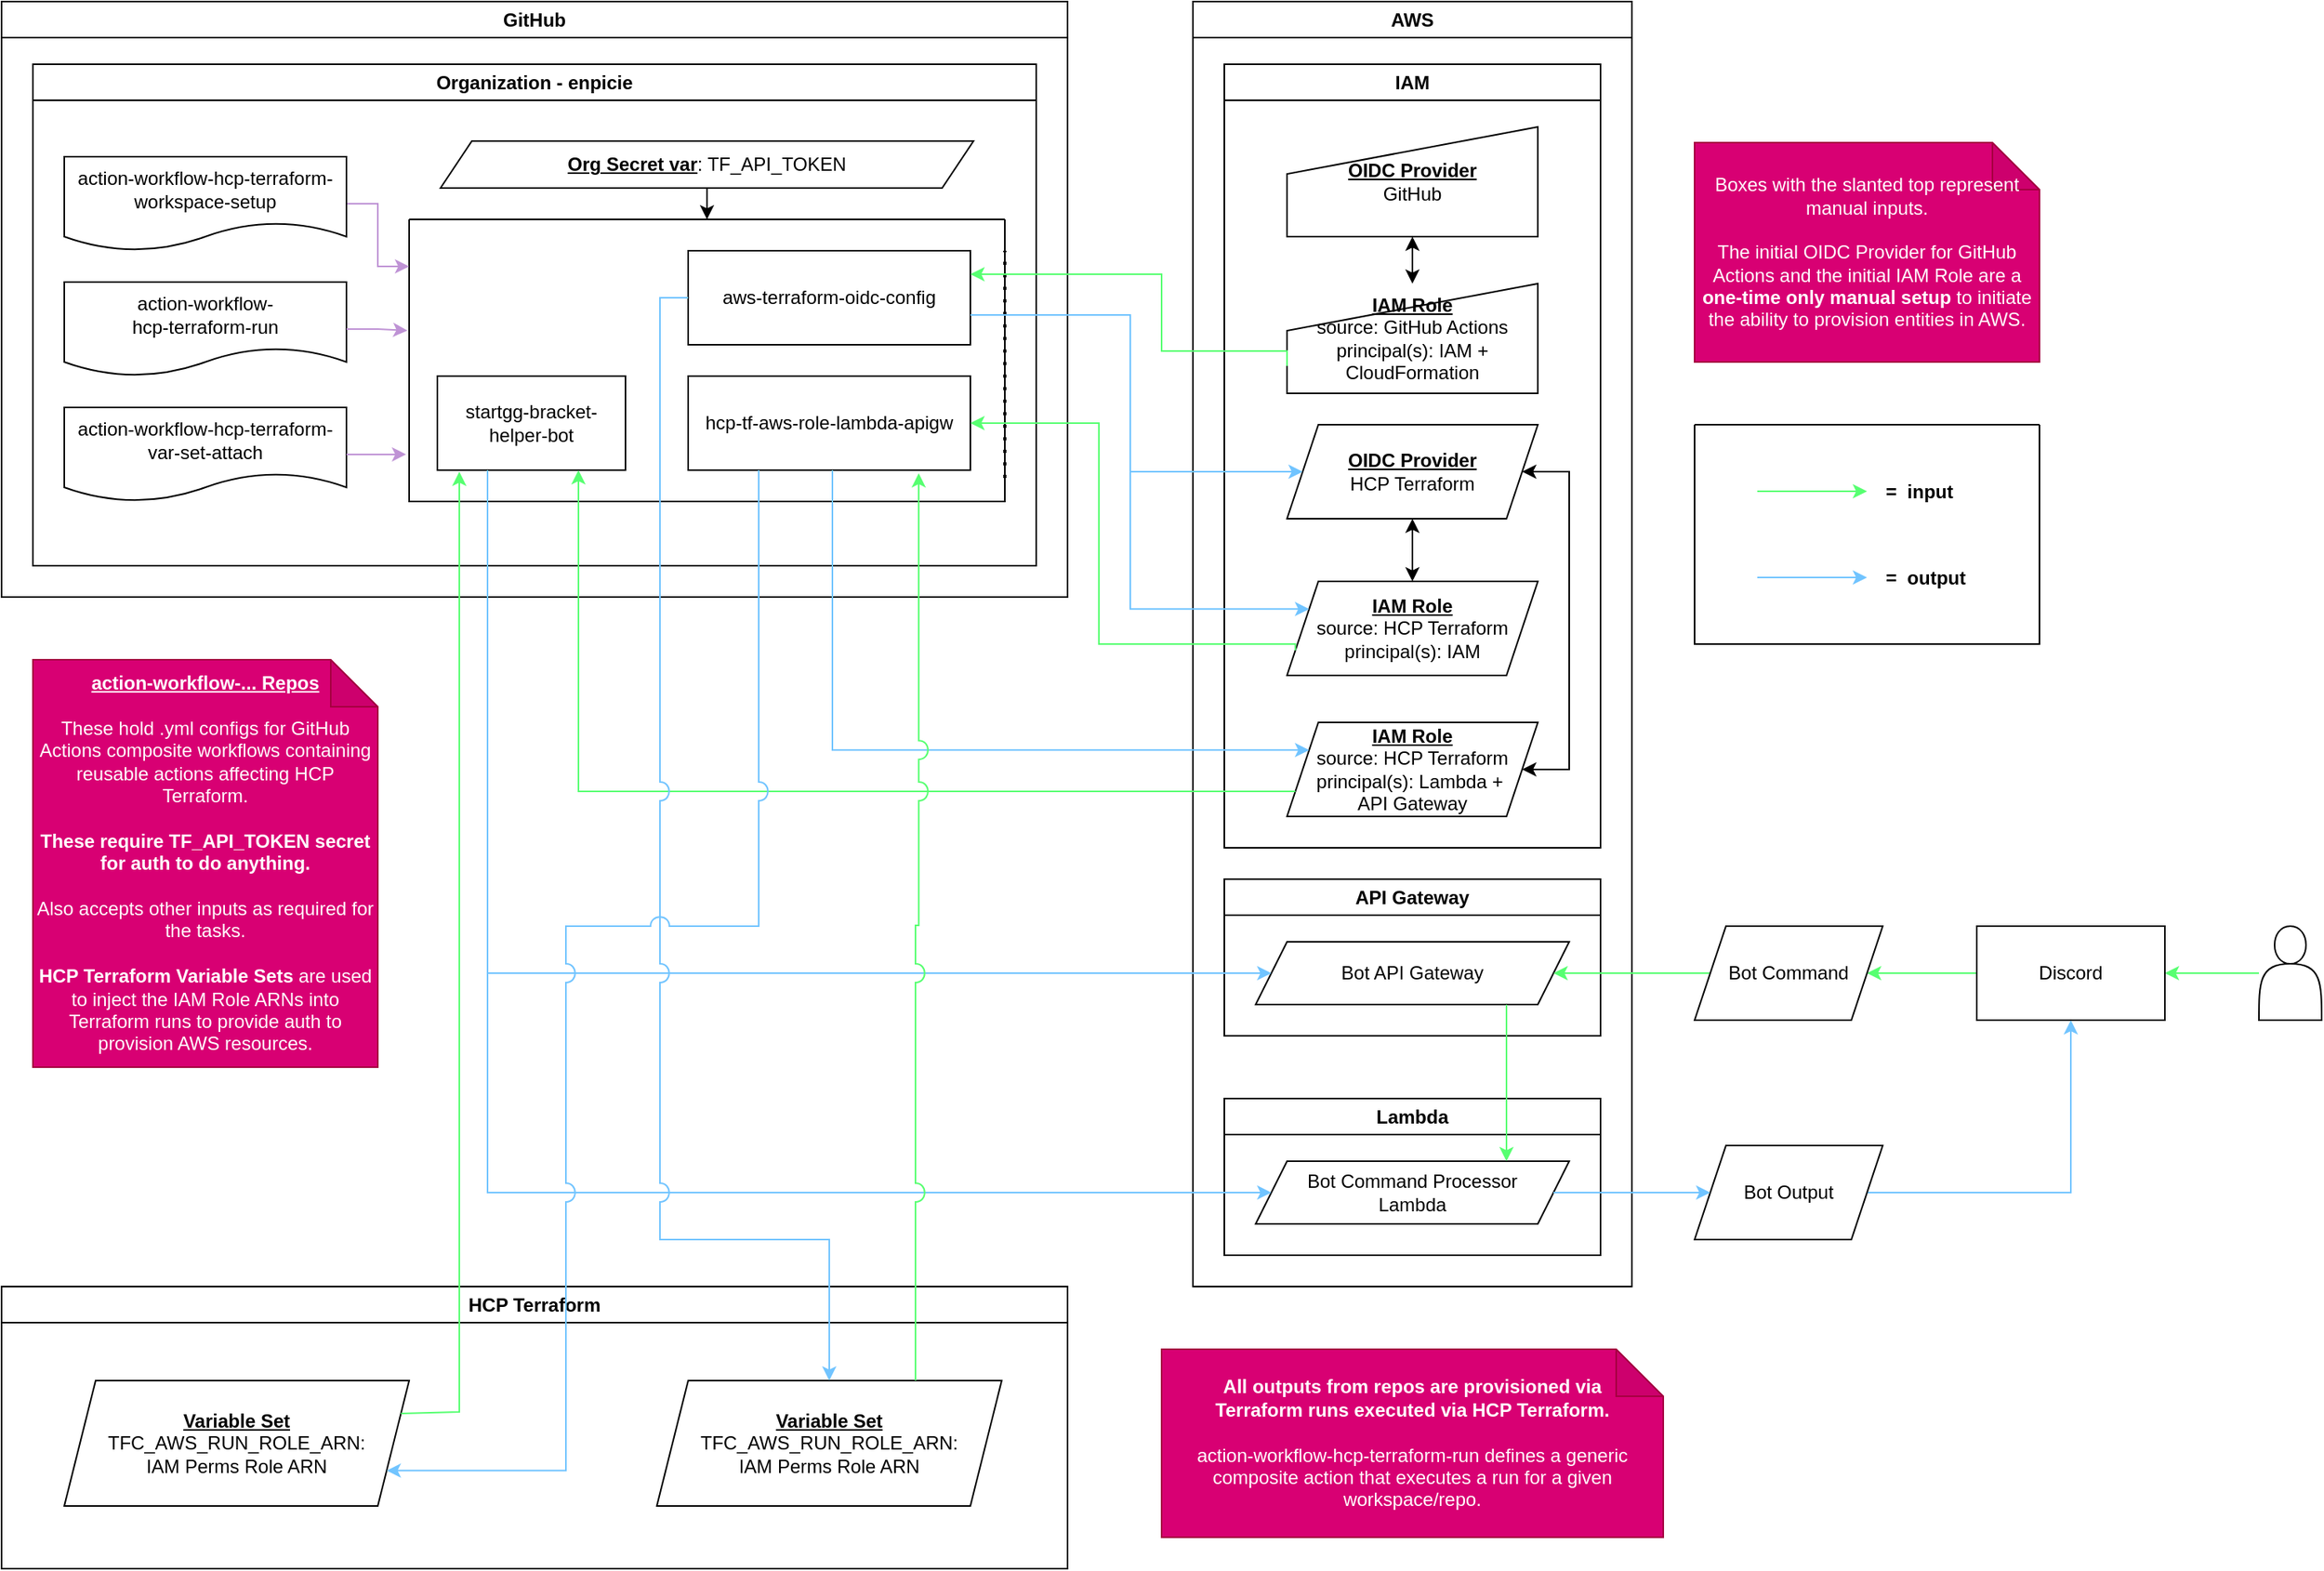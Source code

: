 <mxfile version="28.0.6">
  <diagram name="Page-1" id="npxZxfRq8kWruTcD__TE">
    <mxGraphModel dx="2875" dy="1219" grid="1" gridSize="10" guides="1" tooltips="1" connect="1" arrows="1" fold="1" page="1" pageScale="1" pageWidth="850" pageHeight="1100" math="0" shadow="0">
      <root>
        <mxCell id="0" />
        <mxCell id="1" parent="0" />
        <mxCell id="2eGCh9Ey4JNRqI4_Rhg4-6" value="GitHub" style="swimlane;whiteSpace=wrap;html=1;" vertex="1" parent="1">
          <mxGeometry x="-840" y="20" width="680" height="380" as="geometry" />
        </mxCell>
        <mxCell id="2eGCh9Ey4JNRqI4_Rhg4-7" value="Organization - enpicie" style="swimlane;whiteSpace=wrap;html=1;" vertex="1" parent="2eGCh9Ey4JNRqI4_Rhg4-6">
          <mxGeometry x="20" y="40" width="640" height="320" as="geometry" />
        </mxCell>
        <mxCell id="2eGCh9Ey4JNRqI4_Rhg4-11" style="edgeStyle=orthogonalEdgeStyle;rounded=0;orthogonalLoop=1;jettySize=auto;html=1;entryX=0.5;entryY=0;entryDx=0;entryDy=0;" edge="1" parent="2eGCh9Ey4JNRqI4_Rhg4-7" source="2eGCh9Ey4JNRqI4_Rhg4-9" target="2eGCh9Ey4JNRqI4_Rhg4-10">
          <mxGeometry relative="1" as="geometry" />
        </mxCell>
        <mxCell id="2eGCh9Ey4JNRqI4_Rhg4-9" value="&lt;div&gt;&lt;span style=&quot;background-color: transparent; color: light-dark(rgb(0, 0, 0), rgb(255, 255, 255));&quot;&gt;&lt;u style=&quot;font-weight: bold;&quot;&gt;Org Secret var&lt;/u&gt;: TF_API_TOKEN&lt;/span&gt;&lt;/div&gt;" style="shape=parallelogram;perimeter=parallelogramPerimeter;whiteSpace=wrap;html=1;fixedSize=1;" vertex="1" parent="2eGCh9Ey4JNRqI4_Rhg4-7">
          <mxGeometry x="260" y="49" width="340" height="30" as="geometry" />
        </mxCell>
        <mxCell id="2eGCh9Ey4JNRqI4_Rhg4-10" value="" style="swimlane;startSize=0;" vertex="1" parent="2eGCh9Ey4JNRqI4_Rhg4-7">
          <mxGeometry x="240" y="99" width="380" height="180" as="geometry" />
        </mxCell>
        <mxCell id="2eGCh9Ey4JNRqI4_Rhg4-20" value="aws-terraform-oidc-config" style="rounded=0;whiteSpace=wrap;html=1;" vertex="1" parent="2eGCh9Ey4JNRqI4_Rhg4-10">
          <mxGeometry x="178" y="20" width="180" height="60" as="geometry" />
        </mxCell>
        <mxCell id="2eGCh9Ey4JNRqI4_Rhg4-37" value="hcp-tf-aws-role-lambda-apigw" style="rounded=0;whiteSpace=wrap;html=1;" vertex="1" parent="2eGCh9Ey4JNRqI4_Rhg4-10">
          <mxGeometry x="178" y="100" width="180" height="60" as="geometry" />
        </mxCell>
        <mxCell id="2eGCh9Ey4JNRqI4_Rhg4-45" value="startgg-bracket-helper-bot" style="rounded=0;whiteSpace=wrap;html=1;" vertex="1" parent="2eGCh9Ey4JNRqI4_Rhg4-10">
          <mxGeometry x="18" y="100" width="120" height="60" as="geometry" />
        </mxCell>
        <mxCell id="2eGCh9Ey4JNRqI4_Rhg4-47" value="" style="endArrow=none;dashed=1;html=1;dashPattern=1 3;strokeWidth=2;rounded=0;" edge="1" parent="2eGCh9Ey4JNRqI4_Rhg4-10">
          <mxGeometry width="50" height="50" relative="1" as="geometry">
            <mxPoint x="380" y="165" as="sourcePoint" />
            <mxPoint x="380" y="20" as="targetPoint" />
          </mxGeometry>
        </mxCell>
        <mxCell id="2eGCh9Ey4JNRqI4_Rhg4-62" style="edgeStyle=orthogonalEdgeStyle;rounded=0;orthogonalLoop=1;jettySize=auto;html=1;strokeColor=#BF93D5;" edge="1" parent="2eGCh9Ey4JNRqI4_Rhg4-7" source="2eGCh9Ey4JNRqI4_Rhg4-59">
          <mxGeometry relative="1" as="geometry">
            <mxPoint x="240" y="129" as="targetPoint" />
            <Array as="points">
              <mxPoint x="220" y="89" />
              <mxPoint x="220" y="129" />
              <mxPoint x="240" y="129" />
            </Array>
          </mxGeometry>
        </mxCell>
        <mxCell id="2eGCh9Ey4JNRqI4_Rhg4-59" value="action-workflow-hcp-terraform-workspace-setup" style="shape=document;whiteSpace=wrap;html=1;boundedLbl=1;" vertex="1" parent="2eGCh9Ey4JNRqI4_Rhg4-7">
          <mxGeometry x="20" y="59" width="180" height="60" as="geometry" />
        </mxCell>
        <mxCell id="2eGCh9Ey4JNRqI4_Rhg4-60" value="action-workflow-&lt;div&gt;hcp-terraform-run&lt;/div&gt;" style="shape=document;whiteSpace=wrap;html=1;boundedLbl=1;" vertex="1" parent="2eGCh9Ey4JNRqI4_Rhg4-7">
          <mxGeometry x="20" y="139" width="180" height="60" as="geometry" />
        </mxCell>
        <mxCell id="2eGCh9Ey4JNRqI4_Rhg4-61" value="action-workflow-hcp-terraform-var-set-attach" style="shape=document;whiteSpace=wrap;html=1;boundedLbl=1;" vertex="1" parent="2eGCh9Ey4JNRqI4_Rhg4-7">
          <mxGeometry x="20" y="219" width="180" height="60" as="geometry" />
        </mxCell>
        <mxCell id="2eGCh9Ey4JNRqI4_Rhg4-64" style="edgeStyle=orthogonalEdgeStyle;rounded=0;orthogonalLoop=1;jettySize=auto;html=1;entryX=-0.003;entryY=0.394;entryDx=0;entryDy=0;entryPerimeter=0;strokeColor=#BF93D5;" edge="1" parent="2eGCh9Ey4JNRqI4_Rhg4-7" source="2eGCh9Ey4JNRqI4_Rhg4-60" target="2eGCh9Ey4JNRqI4_Rhg4-10">
          <mxGeometry relative="1" as="geometry" />
        </mxCell>
        <mxCell id="2eGCh9Ey4JNRqI4_Rhg4-65" style="edgeStyle=orthogonalEdgeStyle;rounded=0;orthogonalLoop=1;jettySize=auto;html=1;entryX=-0.005;entryY=0.833;entryDx=0;entryDy=0;entryPerimeter=0;strokeColor=#BF93D5;" edge="1" parent="2eGCh9Ey4JNRqI4_Rhg4-7" source="2eGCh9Ey4JNRqI4_Rhg4-61" target="2eGCh9Ey4JNRqI4_Rhg4-10">
          <mxGeometry relative="1" as="geometry" />
        </mxCell>
        <mxCell id="2eGCh9Ey4JNRqI4_Rhg4-14" value="AWS" style="swimlane;whiteSpace=wrap;html=1;" vertex="1" parent="1">
          <mxGeometry x="-80" y="20" width="280" height="820" as="geometry" />
        </mxCell>
        <mxCell id="2eGCh9Ey4JNRqI4_Rhg4-15" value="IAM" style="swimlane;whiteSpace=wrap;html=1;" vertex="1" parent="2eGCh9Ey4JNRqI4_Rhg4-14">
          <mxGeometry x="20" y="40" width="240" height="500" as="geometry" />
        </mxCell>
        <mxCell id="2eGCh9Ey4JNRqI4_Rhg4-17" value="&lt;div&gt;&lt;b&gt;&lt;u&gt;OIDC Provider&lt;/u&gt;&lt;/b&gt;&lt;/div&gt;&lt;div&gt;GitHub&lt;/div&gt;" style="shape=manualInput;whiteSpace=wrap;html=1;" vertex="1" parent="2eGCh9Ey4JNRqI4_Rhg4-15">
          <mxGeometry x="40" y="40" width="160" height="70" as="geometry" />
        </mxCell>
        <mxCell id="2eGCh9Ey4JNRqI4_Rhg4-18" value="&lt;div&gt;&lt;b&gt;&lt;u&gt;IAM Role&lt;/u&gt;&lt;/b&gt;&lt;/div&gt;source: GitHub Actions&lt;div&gt;principal(s): IAM + CloudFormation&lt;/div&gt;" style="shape=manualInput;whiteSpace=wrap;html=1;" vertex="1" parent="2eGCh9Ey4JNRqI4_Rhg4-15">
          <mxGeometry x="40" y="140" width="160" height="70" as="geometry" />
        </mxCell>
        <mxCell id="2eGCh9Ey4JNRqI4_Rhg4-22" value="&lt;b&gt;&lt;u&gt;OIDC Provider&lt;/u&gt;&lt;/b&gt;&lt;div&gt;HCP Terraform&lt;/div&gt;" style="shape=parallelogram;perimeter=parallelogramPerimeter;whiteSpace=wrap;html=1;fixedSize=1;" vertex="1" parent="2eGCh9Ey4JNRqI4_Rhg4-15">
          <mxGeometry x="40" y="230" width="160" height="60" as="geometry" />
        </mxCell>
        <mxCell id="2eGCh9Ey4JNRqI4_Rhg4-26" value="&lt;b&gt;&lt;u&gt;IAM Role&lt;/u&gt;&lt;/b&gt;&lt;div&gt;source: HCP Terraform&lt;/div&gt;&lt;div&gt;principal(s): IAM&lt;/div&gt;" style="shape=parallelogram;perimeter=parallelogramPerimeter;whiteSpace=wrap;html=1;fixedSize=1;" vertex="1" parent="2eGCh9Ey4JNRqI4_Rhg4-15">
          <mxGeometry x="40" y="330" width="160" height="60" as="geometry" />
        </mxCell>
        <mxCell id="2eGCh9Ey4JNRqI4_Rhg4-27" value="" style="endArrow=classic;startArrow=classic;html=1;rounded=0;entryX=0.5;entryY=1;entryDx=0;entryDy=0;exitX=0.5;exitY=0;exitDx=0;exitDy=0;" edge="1" parent="2eGCh9Ey4JNRqI4_Rhg4-15" source="2eGCh9Ey4JNRqI4_Rhg4-26" target="2eGCh9Ey4JNRqI4_Rhg4-22">
          <mxGeometry width="50" height="50" relative="1" as="geometry">
            <mxPoint x="220" y="313" as="sourcePoint" />
            <mxPoint x="220" y="270" as="targetPoint" />
          </mxGeometry>
        </mxCell>
        <mxCell id="2eGCh9Ey4JNRqI4_Rhg4-33" value="" style="endArrow=classic;startArrow=classic;html=1;rounded=0;entryX=0.5;entryY=1;entryDx=0;entryDy=0;exitX=0.5;exitY=0;exitDx=0;exitDy=0;" edge="1" parent="2eGCh9Ey4JNRqI4_Rhg4-15" source="2eGCh9Ey4JNRqI4_Rhg4-18" target="2eGCh9Ey4JNRqI4_Rhg4-17">
          <mxGeometry width="50" height="50" relative="1" as="geometry">
            <mxPoint x="270" y="120" as="sourcePoint" />
            <mxPoint x="160" y="300" as="targetPoint" />
          </mxGeometry>
        </mxCell>
        <mxCell id="2eGCh9Ey4JNRqI4_Rhg4-42" style="edgeStyle=orthogonalEdgeStyle;rounded=0;orthogonalLoop=1;jettySize=auto;html=1;entryX=1;entryY=0.5;entryDx=0;entryDy=0;exitX=1;exitY=0.5;exitDx=0;exitDy=0;startArrow=classic;startFill=1;" edge="1" parent="2eGCh9Ey4JNRqI4_Rhg4-15" source="2eGCh9Ey4JNRqI4_Rhg4-41" target="2eGCh9Ey4JNRqI4_Rhg4-22">
          <mxGeometry relative="1" as="geometry">
            <Array as="points">
              <mxPoint x="220" y="450" />
              <mxPoint x="220" y="260" />
            </Array>
          </mxGeometry>
        </mxCell>
        <mxCell id="2eGCh9Ey4JNRqI4_Rhg4-41" value="&lt;b&gt;&lt;u&gt;IAM Role&lt;/u&gt;&lt;/b&gt;&lt;div&gt;source: HCP Terraform&lt;/div&gt;&lt;div&gt;principal(s): Lambda +&amp;nbsp;&lt;/div&gt;&lt;div&gt;API Gateway&lt;/div&gt;" style="shape=parallelogram;perimeter=parallelogramPerimeter;whiteSpace=wrap;html=1;fixedSize=1;" vertex="1" parent="2eGCh9Ey4JNRqI4_Rhg4-15">
          <mxGeometry x="40" y="420" width="160" height="60" as="geometry" />
        </mxCell>
        <mxCell id="2eGCh9Ey4JNRqI4_Rhg4-49" value="API Gateway" style="swimlane;whiteSpace=wrap;html=1;" vertex="1" parent="2eGCh9Ey4JNRqI4_Rhg4-14">
          <mxGeometry x="20" y="560" width="240" height="100" as="geometry" />
        </mxCell>
        <mxCell id="2eGCh9Ey4JNRqI4_Rhg4-52" value="Bot API Gateway" style="shape=parallelogram;perimeter=parallelogramPerimeter;whiteSpace=wrap;html=1;fixedSize=1;" vertex="1" parent="2eGCh9Ey4JNRqI4_Rhg4-49">
          <mxGeometry x="20" y="40" width="200" height="40" as="geometry" />
        </mxCell>
        <mxCell id="2eGCh9Ey4JNRqI4_Rhg4-50" value="Lambda" style="swimlane;whiteSpace=wrap;html=1;" vertex="1" parent="2eGCh9Ey4JNRqI4_Rhg4-14">
          <mxGeometry x="20" y="700" width="240" height="100" as="geometry" />
        </mxCell>
        <mxCell id="2eGCh9Ey4JNRqI4_Rhg4-53" value="Bot Command Processor&lt;div&gt;Lambda&lt;/div&gt;" style="shape=parallelogram;perimeter=parallelogramPerimeter;whiteSpace=wrap;html=1;fixedSize=1;" vertex="1" parent="2eGCh9Ey4JNRqI4_Rhg4-50">
          <mxGeometry x="20" y="40" width="200" height="40" as="geometry" />
        </mxCell>
        <mxCell id="2eGCh9Ey4JNRqI4_Rhg4-58" style="edgeStyle=orthogonalEdgeStyle;rounded=0;orthogonalLoop=1;jettySize=auto;html=1;strokeColor=#57FF71;" edge="1" parent="2eGCh9Ey4JNRqI4_Rhg4-14" source="2eGCh9Ey4JNRqI4_Rhg4-52">
          <mxGeometry relative="1" as="geometry">
            <mxPoint x="200" y="740" as="targetPoint" />
            <Array as="points">
              <mxPoint x="200" y="740" />
            </Array>
          </mxGeometry>
        </mxCell>
        <mxCell id="2eGCh9Ey4JNRqI4_Rhg4-34" style="edgeStyle=orthogonalEdgeStyle;rounded=0;orthogonalLoop=1;jettySize=auto;html=1;exitX=0;exitY=0.75;exitDx=0;exitDy=0;entryX=1;entryY=0.25;entryDx=0;entryDy=0;fillColor=#60a917;strokeColor=#57FF71;" edge="1" parent="1" source="2eGCh9Ey4JNRqI4_Rhg4-18" target="2eGCh9Ey4JNRqI4_Rhg4-20">
          <mxGeometry relative="1" as="geometry">
            <Array as="points">
              <mxPoint x="-20" y="243" />
              <mxPoint x="-100" y="243" />
              <mxPoint x="-100" y="194" />
            </Array>
          </mxGeometry>
        </mxCell>
        <mxCell id="2eGCh9Ey4JNRqI4_Rhg4-38" style="edgeStyle=orthogonalEdgeStyle;rounded=0;orthogonalLoop=1;jettySize=auto;html=1;fillColor=#60a917;strokeColor=#57FF71;exitX=0;exitY=0.75;exitDx=0;exitDy=0;" edge="1" parent="1" source="2eGCh9Ey4JNRqI4_Rhg4-26">
          <mxGeometry relative="1" as="geometry">
            <mxPoint x="-222" y="289" as="targetPoint" />
            <Array as="points">
              <mxPoint x="-15" y="430" />
              <mxPoint x="-140" y="430" />
              <mxPoint x="-140" y="289" />
            </Array>
          </mxGeometry>
        </mxCell>
        <mxCell id="2eGCh9Ey4JNRqI4_Rhg4-39" style="edgeStyle=orthogonalEdgeStyle;rounded=0;orthogonalLoop=1;jettySize=auto;html=1;entryX=0;entryY=0.5;entryDx=0;entryDy=0;fillColor=#1ba1e2;strokeColor=#71C4FF;" edge="1" parent="1" source="2eGCh9Ey4JNRqI4_Rhg4-20" target="2eGCh9Ey4JNRqI4_Rhg4-22">
          <mxGeometry relative="1" as="geometry">
            <Array as="points">
              <mxPoint x="-120" y="220" />
              <mxPoint x="-120" y="320" />
            </Array>
          </mxGeometry>
        </mxCell>
        <mxCell id="2eGCh9Ey4JNRqI4_Rhg4-40" style="edgeStyle=orthogonalEdgeStyle;rounded=0;orthogonalLoop=1;jettySize=auto;html=1;entryX=0;entryY=0.25;entryDx=0;entryDy=0;fillColor=#1ba1e2;strokeColor=#71C4FF;" edge="1" parent="1" source="2eGCh9Ey4JNRqI4_Rhg4-20" target="2eGCh9Ey4JNRqI4_Rhg4-26">
          <mxGeometry relative="1" as="geometry">
            <Array as="points">
              <mxPoint x="-120" y="220" />
              <mxPoint x="-120" y="408" />
            </Array>
          </mxGeometry>
        </mxCell>
        <mxCell id="2eGCh9Ey4JNRqI4_Rhg4-44" style="edgeStyle=orthogonalEdgeStyle;rounded=0;orthogonalLoop=1;jettySize=auto;html=1;entryX=0;entryY=0.25;entryDx=0;entryDy=0;fillColor=#1ba1e2;strokeColor=#71C4FF;" edge="1" parent="1" source="2eGCh9Ey4JNRqI4_Rhg4-37" target="2eGCh9Ey4JNRqI4_Rhg4-41">
          <mxGeometry relative="1" as="geometry">
            <Array as="points">
              <mxPoint x="-310" y="498" />
            </Array>
          </mxGeometry>
        </mxCell>
        <mxCell id="2eGCh9Ey4JNRqI4_Rhg4-48" style="edgeStyle=orthogonalEdgeStyle;rounded=0;orthogonalLoop=1;jettySize=auto;html=1;exitX=0;exitY=0.75;exitDx=0;exitDy=0;entryX=0.75;entryY=1;entryDx=0;entryDy=0;strokeColor=#57FF71;" edge="1" parent="1" source="2eGCh9Ey4JNRqI4_Rhg4-41" target="2eGCh9Ey4JNRqI4_Rhg4-45">
          <mxGeometry relative="1" as="geometry" />
        </mxCell>
        <mxCell id="2eGCh9Ey4JNRqI4_Rhg4-55" style="edgeStyle=orthogonalEdgeStyle;rounded=0;orthogonalLoop=1;jettySize=auto;html=1;entryX=0;entryY=0.5;entryDx=0;entryDy=0;strokeColor=#71C4FF;" edge="1" parent="1" source="2eGCh9Ey4JNRqI4_Rhg4-45" target="2eGCh9Ey4JNRqI4_Rhg4-52">
          <mxGeometry relative="1" as="geometry">
            <Array as="points">
              <mxPoint x="-530" y="640" />
            </Array>
          </mxGeometry>
        </mxCell>
        <mxCell id="2eGCh9Ey4JNRqI4_Rhg4-56" style="edgeStyle=orthogonalEdgeStyle;rounded=0;orthogonalLoop=1;jettySize=auto;html=1;entryX=0;entryY=0.5;entryDx=0;entryDy=0;strokeColor=#71C4FF;" edge="1" parent="1" source="2eGCh9Ey4JNRqI4_Rhg4-45" target="2eGCh9Ey4JNRqI4_Rhg4-53">
          <mxGeometry relative="1" as="geometry">
            <Array as="points">
              <mxPoint x="-530" y="780" />
            </Array>
          </mxGeometry>
        </mxCell>
        <mxCell id="2eGCh9Ey4JNRqI4_Rhg4-68" style="edgeStyle=orthogonalEdgeStyle;rounded=0;orthogonalLoop=1;jettySize=auto;html=1;entryX=1;entryY=0.5;entryDx=0;entryDy=0;strokeColor=#57FF71;" edge="1" parent="1" source="2eGCh9Ey4JNRqI4_Rhg4-66" target="2eGCh9Ey4JNRqI4_Rhg4-67">
          <mxGeometry relative="1" as="geometry" />
        </mxCell>
        <mxCell id="2eGCh9Ey4JNRqI4_Rhg4-66" value="" style="shape=actor;whiteSpace=wrap;html=1;" vertex="1" parent="1">
          <mxGeometry x="600" y="610" width="40" height="60" as="geometry" />
        </mxCell>
        <mxCell id="2eGCh9Ey4JNRqI4_Rhg4-71" style="edgeStyle=orthogonalEdgeStyle;rounded=0;orthogonalLoop=1;jettySize=auto;html=1;strokeColor=#57FF71;" edge="1" parent="1" source="2eGCh9Ey4JNRqI4_Rhg4-67" target="2eGCh9Ey4JNRqI4_Rhg4-69">
          <mxGeometry relative="1" as="geometry" />
        </mxCell>
        <mxCell id="2eGCh9Ey4JNRqI4_Rhg4-67" value="Discord" style="rounded=0;whiteSpace=wrap;html=1;" vertex="1" parent="1">
          <mxGeometry x="420" y="610" width="120" height="60" as="geometry" />
        </mxCell>
        <mxCell id="2eGCh9Ey4JNRqI4_Rhg4-70" style="edgeStyle=orthogonalEdgeStyle;rounded=0;orthogonalLoop=1;jettySize=auto;html=1;entryX=1;entryY=0.5;entryDx=0;entryDy=0;strokeColor=#57FF71;" edge="1" parent="1" source="2eGCh9Ey4JNRqI4_Rhg4-69" target="2eGCh9Ey4JNRqI4_Rhg4-52">
          <mxGeometry relative="1" as="geometry" />
        </mxCell>
        <mxCell id="2eGCh9Ey4JNRqI4_Rhg4-69" value="Bot Command" style="shape=parallelogram;perimeter=parallelogramPerimeter;whiteSpace=wrap;html=1;fixedSize=1;" vertex="1" parent="1">
          <mxGeometry x="240" y="610" width="120" height="60" as="geometry" />
        </mxCell>
        <mxCell id="2eGCh9Ey4JNRqI4_Rhg4-74" style="edgeStyle=orthogonalEdgeStyle;rounded=0;orthogonalLoop=1;jettySize=auto;html=1;entryX=0.5;entryY=1;entryDx=0;entryDy=0;strokeColor=#71C4FF;" edge="1" parent="1" source="2eGCh9Ey4JNRqI4_Rhg4-72" target="2eGCh9Ey4JNRqI4_Rhg4-67">
          <mxGeometry relative="1" as="geometry" />
        </mxCell>
        <mxCell id="2eGCh9Ey4JNRqI4_Rhg4-72" value="Bot Output" style="shape=parallelogram;perimeter=parallelogramPerimeter;whiteSpace=wrap;html=1;fixedSize=1;" vertex="1" parent="1">
          <mxGeometry x="240" y="750" width="120" height="60" as="geometry" />
        </mxCell>
        <mxCell id="2eGCh9Ey4JNRqI4_Rhg4-73" style="edgeStyle=orthogonalEdgeStyle;rounded=0;orthogonalLoop=1;jettySize=auto;html=1;strokeColor=#71C4FF;" edge="1" parent="1" source="2eGCh9Ey4JNRqI4_Rhg4-53" target="2eGCh9Ey4JNRqI4_Rhg4-72">
          <mxGeometry relative="1" as="geometry" />
        </mxCell>
        <mxCell id="2eGCh9Ey4JNRqI4_Rhg4-75" value="&lt;b&gt;&lt;u&gt;action-workflow-... Repos&lt;/u&gt;&lt;/b&gt;&lt;div&gt;&lt;b&gt;&lt;br&gt;&lt;/b&gt;&lt;/div&gt;&lt;div&gt;These hold .yml configs for GitHub Actions composite workflows containing reusable actions affecting HCP Terraform.&lt;/div&gt;&lt;div&gt;&lt;br&gt;&lt;/div&gt;&lt;div&gt;&lt;b&gt;These require TF_API_TOKEN secret for auth to do anything.&lt;/b&gt;&lt;/div&gt;&lt;div&gt;&lt;b&gt;&lt;br&gt;&lt;/b&gt;&lt;/div&gt;&lt;div&gt;Also accepts other inputs as required for the tasks.&lt;/div&gt;&lt;div&gt;&lt;br&gt;&lt;/div&gt;&lt;div&gt;&lt;b&gt;HCP Terraform Variable Sets &lt;/b&gt;are used to inject the IAM Role ARNs into Terraform runs to provide auth to provision AWS resources.&lt;/div&gt;" style="shape=note;whiteSpace=wrap;html=1;backgroundOutline=1;darkOpacity=0.05;fillColor=#d80073;fontColor=#ffffff;strokeColor=#A50040;" vertex="1" parent="1">
          <mxGeometry x="-820" y="440" width="220" height="260" as="geometry" />
        </mxCell>
        <mxCell id="2eGCh9Ey4JNRqI4_Rhg4-76" value="" style="endArrow=classic;html=1;rounded=0;strokeColor=#57FF71;" edge="1" parent="1">
          <mxGeometry width="50" height="50" relative="1" as="geometry">
            <mxPoint x="280" y="332.5" as="sourcePoint" />
            <mxPoint x="350" y="332.5" as="targetPoint" />
          </mxGeometry>
        </mxCell>
        <mxCell id="2eGCh9Ey4JNRqI4_Rhg4-77" value="&lt;b&gt;=&amp;nbsp; input&lt;/b&gt;" style="text;html=1;align=left;verticalAlign=middle;whiteSpace=wrap;rounded=0;" vertex="1" parent="1">
          <mxGeometry x="360" y="317.5" width="60" height="30" as="geometry" />
        </mxCell>
        <mxCell id="2eGCh9Ey4JNRqI4_Rhg4-78" value="" style="endArrow=classic;html=1;rounded=0;strokeColor=#71C4FF;fontColor=#71C4FF;" edge="1" parent="1">
          <mxGeometry width="50" height="50" relative="1" as="geometry">
            <mxPoint x="280" y="387.5" as="sourcePoint" />
            <mxPoint x="350" y="387.5" as="targetPoint" />
          </mxGeometry>
        </mxCell>
        <mxCell id="2eGCh9Ey4JNRqI4_Rhg4-79" value="&lt;b&gt;=&amp;nbsp; output&lt;/b&gt;" style="text;html=1;align=left;verticalAlign=middle;whiteSpace=wrap;rounded=0;" vertex="1" parent="1">
          <mxGeometry x="360" y="372.5" width="60" height="30" as="geometry" />
        </mxCell>
        <mxCell id="2eGCh9Ey4JNRqI4_Rhg4-80" value="" style="swimlane;startSize=0;" vertex="1" parent="1">
          <mxGeometry x="240" y="290" width="220" height="140" as="geometry" />
        </mxCell>
        <mxCell id="2eGCh9Ey4JNRqI4_Rhg4-81" value="HCP Terraform" style="swimlane;whiteSpace=wrap;html=1;" vertex="1" parent="1">
          <mxGeometry x="-840" y="840" width="680" height="180" as="geometry" />
        </mxCell>
        <mxCell id="2eGCh9Ey4JNRqI4_Rhg4-83" value="&lt;b&gt;&lt;u&gt;Variable Set&lt;/u&gt;&lt;/b&gt;&lt;div&gt;TFC_AWS_RUN_ROLE_ARN:&lt;/div&gt;&lt;div&gt;IAM Perms Role ARN&lt;/div&gt;" style="shape=parallelogram;perimeter=parallelogramPerimeter;whiteSpace=wrap;html=1;fixedSize=1;" vertex="1" parent="2eGCh9Ey4JNRqI4_Rhg4-81">
          <mxGeometry x="418" y="60" width="220" height="80" as="geometry" />
        </mxCell>
        <mxCell id="2eGCh9Ey4JNRqI4_Rhg4-86" value="&lt;b&gt;&lt;u&gt;Variable Set&lt;/u&gt;&lt;/b&gt;&lt;div&gt;TFC_AWS_RUN_ROLE_ARN:&lt;/div&gt;&lt;div&gt;IAM Perms Role ARN&lt;/div&gt;" style="shape=parallelogram;perimeter=parallelogramPerimeter;whiteSpace=wrap;html=1;fixedSize=1;" vertex="1" parent="2eGCh9Ey4JNRqI4_Rhg4-81">
          <mxGeometry x="40" y="60" width="220" height="80" as="geometry" />
        </mxCell>
        <mxCell id="2eGCh9Ey4JNRqI4_Rhg4-84" style="edgeStyle=orthogonalEdgeStyle;rounded=0;orthogonalLoop=1;jettySize=auto;html=1;entryX=0.5;entryY=0;entryDx=0;entryDy=0;strokeColor=#71C4FF;jumpStyle=arc;jumpSize=12;" edge="1" parent="1" source="2eGCh9Ey4JNRqI4_Rhg4-20" target="2eGCh9Ey4JNRqI4_Rhg4-83">
          <mxGeometry relative="1" as="geometry">
            <Array as="points">
              <mxPoint x="-420" y="209" />
              <mxPoint x="-420" y="810" />
              <mxPoint x="-312" y="810" />
            </Array>
          </mxGeometry>
        </mxCell>
        <mxCell id="2eGCh9Ey4JNRqI4_Rhg4-85" style="edgeStyle=orthogonalEdgeStyle;rounded=0;orthogonalLoop=1;jettySize=auto;html=1;exitX=0.75;exitY=0;exitDx=0;exitDy=0;entryX=0.817;entryY=1.033;entryDx=0;entryDy=0;entryPerimeter=0;strokeColor=#57FF71;jumpStyle=arc;jumpSize=12;" edge="1" parent="1" source="2eGCh9Ey4JNRqI4_Rhg4-83" target="2eGCh9Ey4JNRqI4_Rhg4-37">
          <mxGeometry relative="1" as="geometry" />
        </mxCell>
        <mxCell id="2eGCh9Ey4JNRqI4_Rhg4-87" style="edgeStyle=orthogonalEdgeStyle;rounded=0;orthogonalLoop=1;jettySize=auto;html=1;exitX=0.25;exitY=1;exitDx=0;exitDy=0;strokeColor=#71C4FF;jumpStyle=arc;jumpSize=12;entryX=1;entryY=0.75;entryDx=0;entryDy=0;" edge="1" parent="1" source="2eGCh9Ey4JNRqI4_Rhg4-37" target="2eGCh9Ey4JNRqI4_Rhg4-86">
          <mxGeometry relative="1" as="geometry">
            <mxPoint x="-480" y="900" as="targetPoint" />
            <Array as="points">
              <mxPoint x="-357" y="610" />
              <mxPoint x="-480" y="610" />
              <mxPoint x="-480" y="957" />
            </Array>
          </mxGeometry>
        </mxCell>
        <mxCell id="2eGCh9Ey4JNRqI4_Rhg4-88" style="edgeStyle=orthogonalEdgeStyle;rounded=0;orthogonalLoop=1;jettySize=auto;html=1;strokeColor=#57FF71;exitX=1;exitY=0.25;exitDx=0;exitDy=0;" edge="1" parent="1" source="2eGCh9Ey4JNRqI4_Rhg4-86">
          <mxGeometry relative="1" as="geometry">
            <mxPoint x="-548" y="900" as="sourcePoint" />
            <mxPoint x="-548" y="320" as="targetPoint" />
            <Array as="points">
              <mxPoint x="-548" y="920" />
            </Array>
          </mxGeometry>
        </mxCell>
        <mxCell id="2eGCh9Ey4JNRqI4_Rhg4-89" value="&lt;b&gt;All outputs from repos are provisioned via&lt;/b&gt;&lt;div&gt;&lt;b&gt;Terraform runs executed via HCP Terraform.&lt;/b&gt;&lt;/div&gt;&lt;div&gt;&lt;b&gt;&lt;br&gt;&lt;/b&gt;&lt;/div&gt;&lt;div&gt;action-workflow-hcp-terraform-run defines a generic composite action that executes a run for a given workspace/repo.&lt;/div&gt;" style="shape=note;whiteSpace=wrap;html=1;backgroundOutline=1;darkOpacity=0.05;fillColor=#d80073;fontColor=#ffffff;strokeColor=#A50040;" vertex="1" parent="1">
          <mxGeometry x="-100" y="880" width="320" height="120" as="geometry" />
        </mxCell>
        <mxCell id="2eGCh9Ey4JNRqI4_Rhg4-90" value="&lt;font style=&quot;color: rgb(255, 255, 255);&quot;&gt;Boxes with the slanted top represent manual inputs.&lt;/font&gt;&lt;div&gt;&lt;font style=&quot;color: rgb(255, 255, 255);&quot;&gt;&lt;br&gt;&lt;/font&gt;&lt;/div&gt;&lt;div&gt;&lt;font style=&quot;color: rgb(255, 255, 255);&quot;&gt;The initial OIDC Provider for GitHub Actions and the initial IAM Role are a &lt;b&gt;one-time only manual setup&lt;/b&gt;&amp;nbsp;to initiate the ability to provision entities in AWS.&lt;/font&gt;&lt;/div&gt;" style="shape=note;whiteSpace=wrap;html=1;backgroundOutline=1;darkOpacity=0.05;fillColor=#d80073;fontColor=#ffffff;strokeColor=#A50040;" vertex="1" parent="1">
          <mxGeometry x="240" y="110" width="220" height="140" as="geometry" />
        </mxCell>
      </root>
    </mxGraphModel>
  </diagram>
</mxfile>
